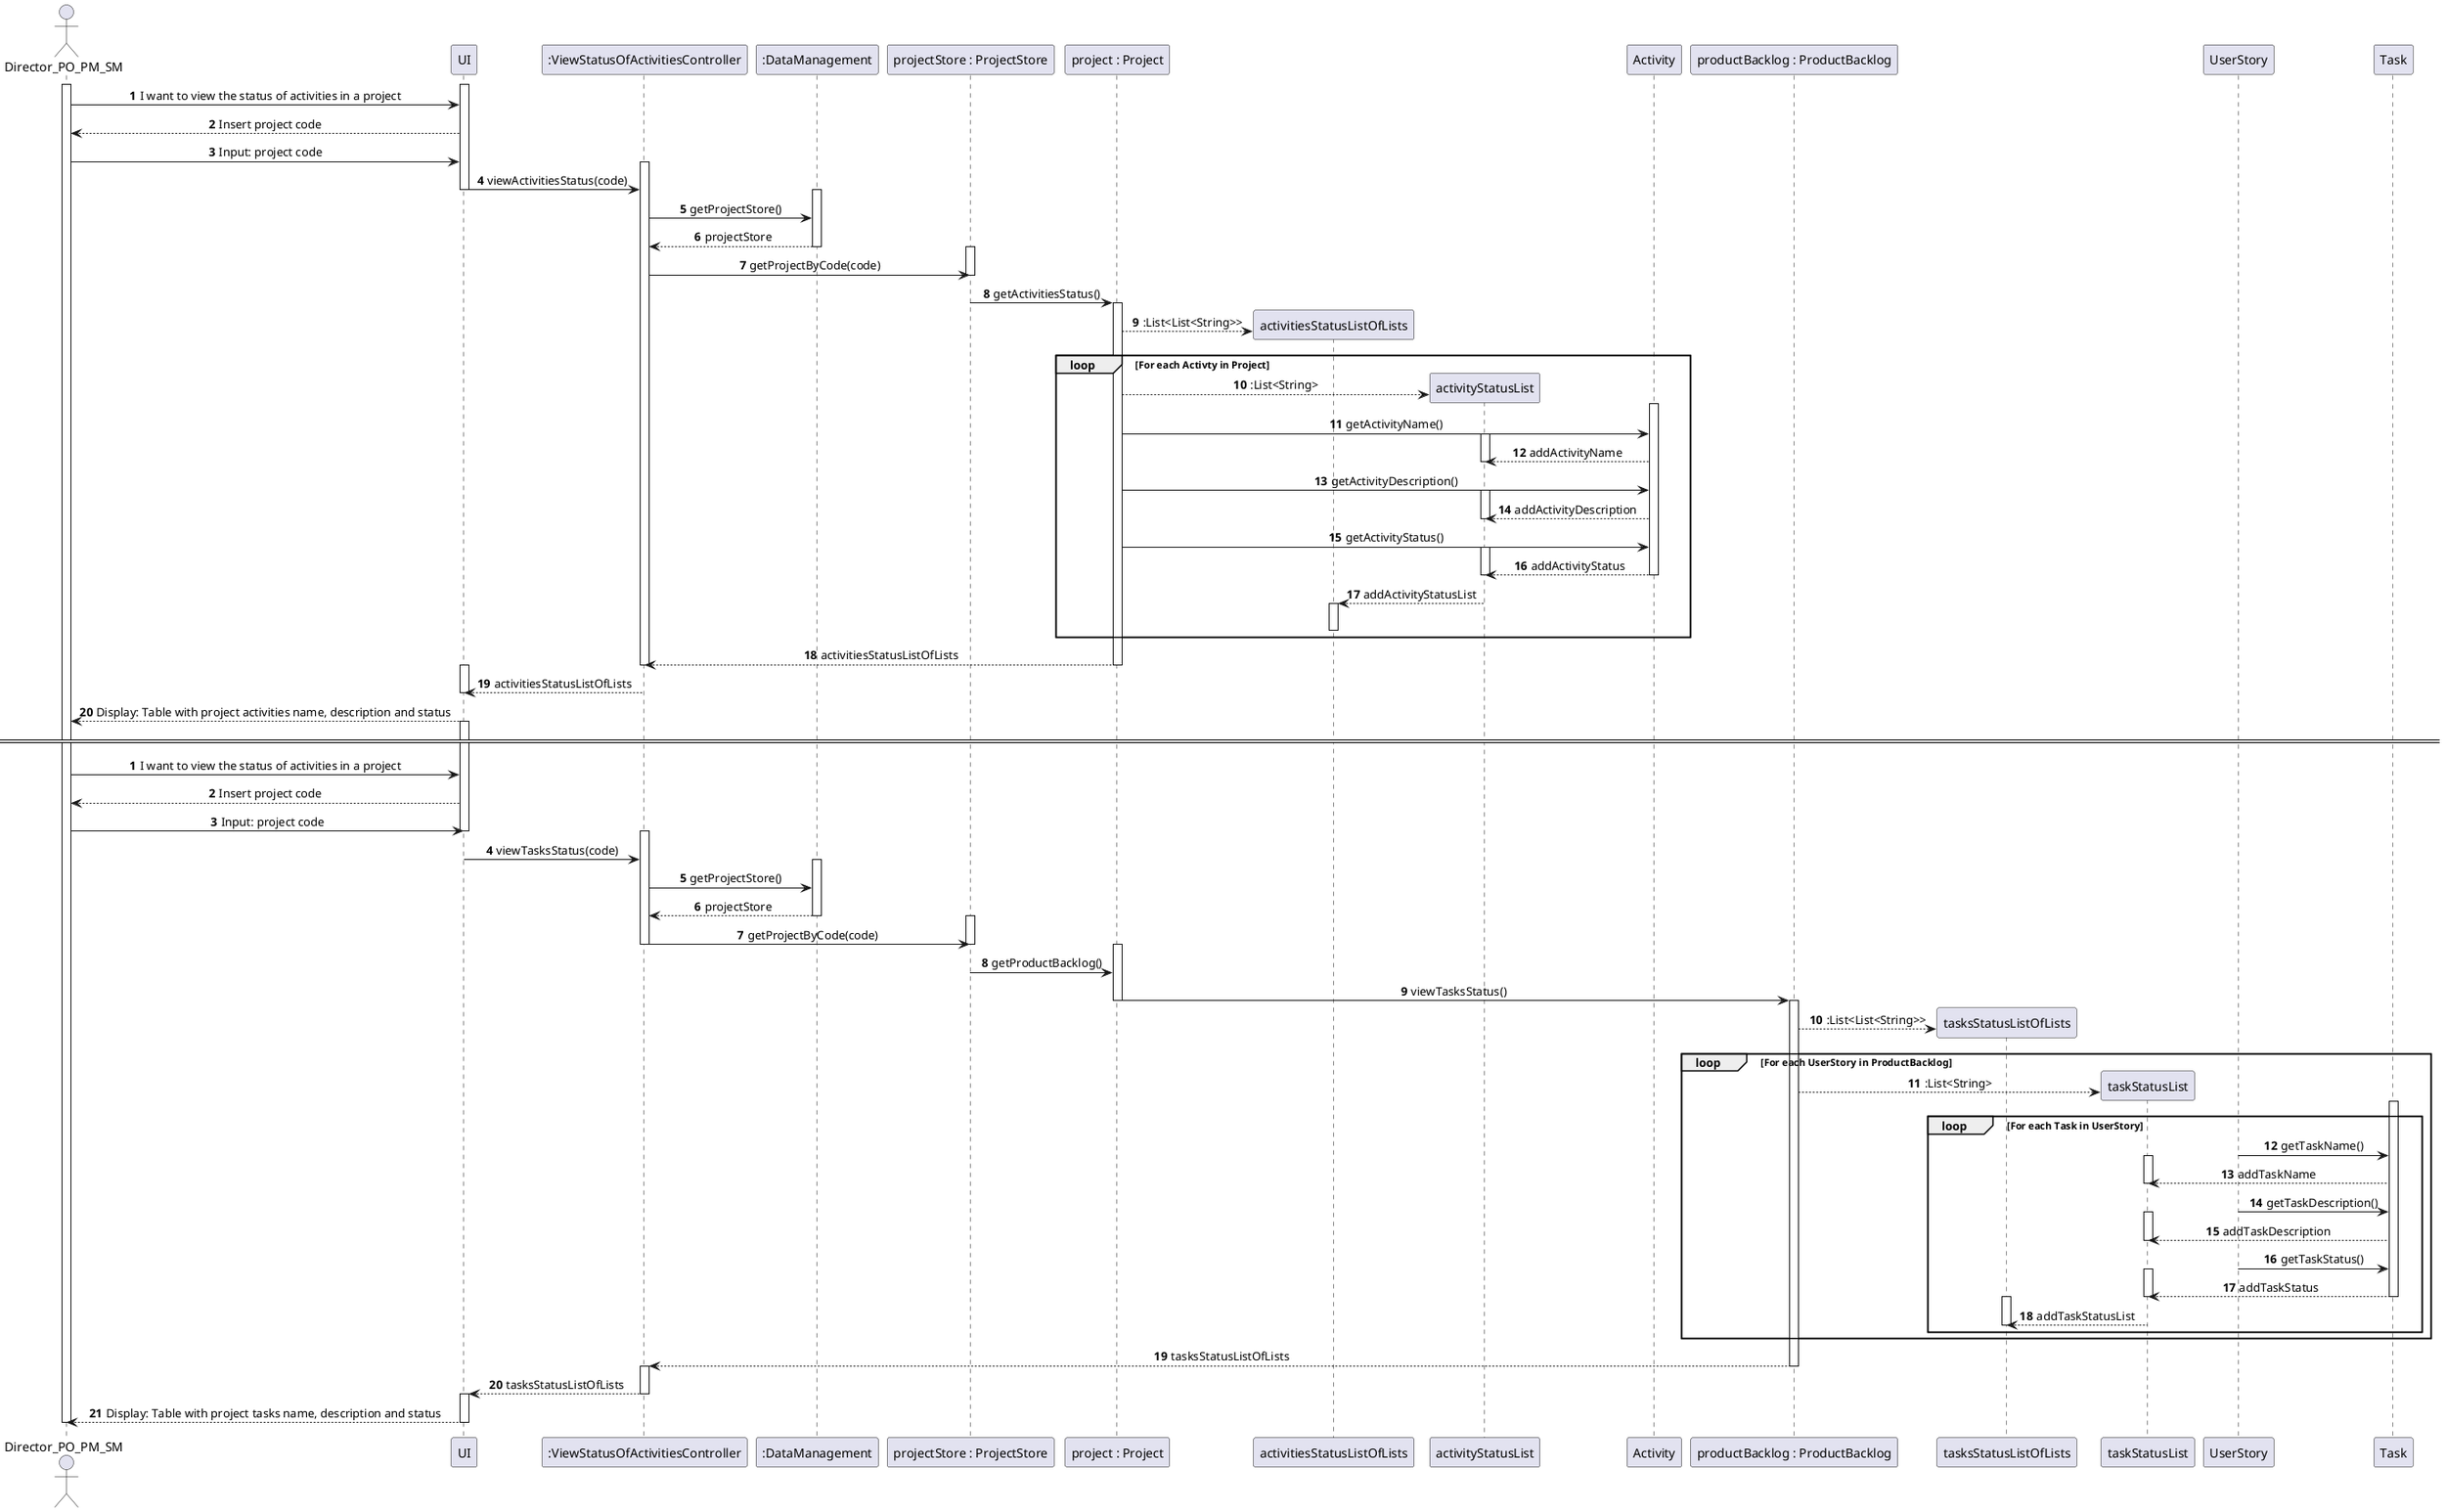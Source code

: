 @startuml
'https://plantuml.com/sequence-diagram

autonumber

Actor Director_PO_PM_SM AS ACTOR

Participant UI
Participant ":ViewStatusOfActivitiesController" as ViewStatusOfActivitiesController
Participant ":DataManagement" as DataManagement
Participant "projectStore : ProjectStore" as ProjectStore
Participant "project : Project" as Project
Participant "activitiesStatusListOfLists"
Participant "activityStatusList"
Participant Activity
Participant "productBacklog : ProductBacklog" as ProductBacklog
Participant "tasksStatusListOfLists"
Participant "taskStatusList"
Participant UserStory
Participant Task

skinparam sequenceMessageAlign center
autonumber

activate ACTOR
activate UI
ACTOR -> UI: I want to view the status of activities in a project
UI --> ACTOR : Insert project code
ACTOR -> UI: Input: project code
activate ViewStatusOfActivitiesController
UI -> ViewStatusOfActivitiesController: viewActivitiesStatus(code)
deactivate UI
activate DataManagement
ViewStatusOfActivitiesController -> DataManagement : getProjectStore()
DataManagement --> ViewStatusOfActivitiesController : projectStore
deactivate DataManagement
activate ProjectStore
ViewStatusOfActivitiesController -> ProjectStore : getProjectByCode(code)
deactivate ProjectStore
ProjectStore -> Project : getActivitiesStatus()
activate Project
Project --> activitiesStatusListOfLists **: :List<List<String>>


loop For each Activty in Project
Project --> "activityStatusList" **: :List<String>

activate Activity
Project -> Activity : getActivityName()

activate "activityStatusList"
Activity --> "activityStatusList" : addActivityName
deactivate "activityStatusList"

Project -> Activity : getActivityDescription()

activate "activityStatusList"
Activity --> "activityStatusList" : addActivityDescription
deactivate "activityStatusList"

Project -> Activity : getActivityStatus()

activate "activityStatusList"
Activity --> "activityStatusList" : addActivityStatus
deactivate "activityStatusList"

deactivate Activity

"activityStatusList" --> activitiesStatusListOfLists : addActivityStatusList
activate activitiesStatusListOfLists
deactivate activitiesStatusListOfLists
end


Project --> ViewStatusOfActivitiesController : activitiesStatusListOfLists
deactivate ViewStatusOfActivitiesController

deactivate Project
activate UI
ViewStatusOfActivitiesController --> UI : activitiesStatusListOfLists
deactivate UI
UI --> ACTOR : Display: Table with project activities name, description and status

== ==

autonumber
activate UI
ACTOR -> UI: I want to view the status of activities in a project
UI --> ACTOR : Insert project code
ACTOR -> UI: Input: project code
deactivate UI
activate ViewStatusOfActivitiesController
UI -> ViewStatusOfActivitiesController: viewTasksStatus(code)
activate DataManagement
ViewStatusOfActivitiesController -> DataManagement : getProjectStore()
DataManagement --> ViewStatusOfActivitiesController : projectStore
deactivate DataManagement
activate ProjectStore
ViewStatusOfActivitiesController -> ProjectStore : getProjectByCode(code)
deactivate ProjectStore
deactivate ViewStatusOfActivitiesController
activate Project
ProjectStore -> Project : getProductBacklog()

Project -> ProductBacklog : viewTasksStatus()
deactivate Project

activate ProductBacklog
ProductBacklog --> "tasksStatusListOfLists" **: :List<List<String>>
loop For each UserStory in ProductBacklog
ProductBacklog --> "taskStatusList" **: :List<String>

loop For each Task in UserStory
activate Task
UserStory -> Task : getTaskName()
activate "taskStatusList"
Task --> "taskStatusList" : addTaskName
deactivate "taskStatusList"
UserStory -> Task : getTaskDescription()
activate "taskStatusList"
Task --> "taskStatusList" : addTaskDescription
deactivate "taskStatusList"
UserStory -> Task : getTaskStatus()
activate "taskStatusList"
Task --> "taskStatusList" : addTaskStatus
deactivate "taskStatusList"
deactivate Task
activate "tasksStatusListOfLists"
"taskStatusList" --> "tasksStatusListOfLists" : addTaskStatusList
deactivate "tasksStatusListOfLists"
end
end

ProductBacklog --> ViewStatusOfActivitiesController : tasksStatusListOfLists
deactivate ProductBacklog
activate ViewStatusOfActivitiesController
ViewStatusOfActivitiesController --> UI : tasksStatusListOfLists
deactivate ViewStatusOfActivitiesController
activate UI
UI --> ACTOR : Display: Table with project tasks name, description and status
deactivate UI

deactivate ACTOR

@enduml